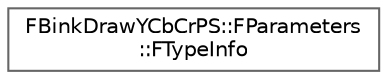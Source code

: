 digraph "Graphical Class Hierarchy"
{
 // INTERACTIVE_SVG=YES
 // LATEX_PDF_SIZE
  bgcolor="transparent";
  edge [fontname=Helvetica,fontsize=10,labelfontname=Helvetica,labelfontsize=10];
  node [fontname=Helvetica,fontsize=10,shape=box,height=0.2,width=0.4];
  rankdir="LR";
  Node0 [id="Node000000",label="FBinkDrawYCbCrPS::FParameters\l::FTypeInfo",height=0.2,width=0.4,color="grey40", fillcolor="white", style="filled",URL="$d7/d7b/structFBinkDrawYCbCrPS_1_1FParameters_1_1FTypeInfo.html",tooltip=" "];
}
